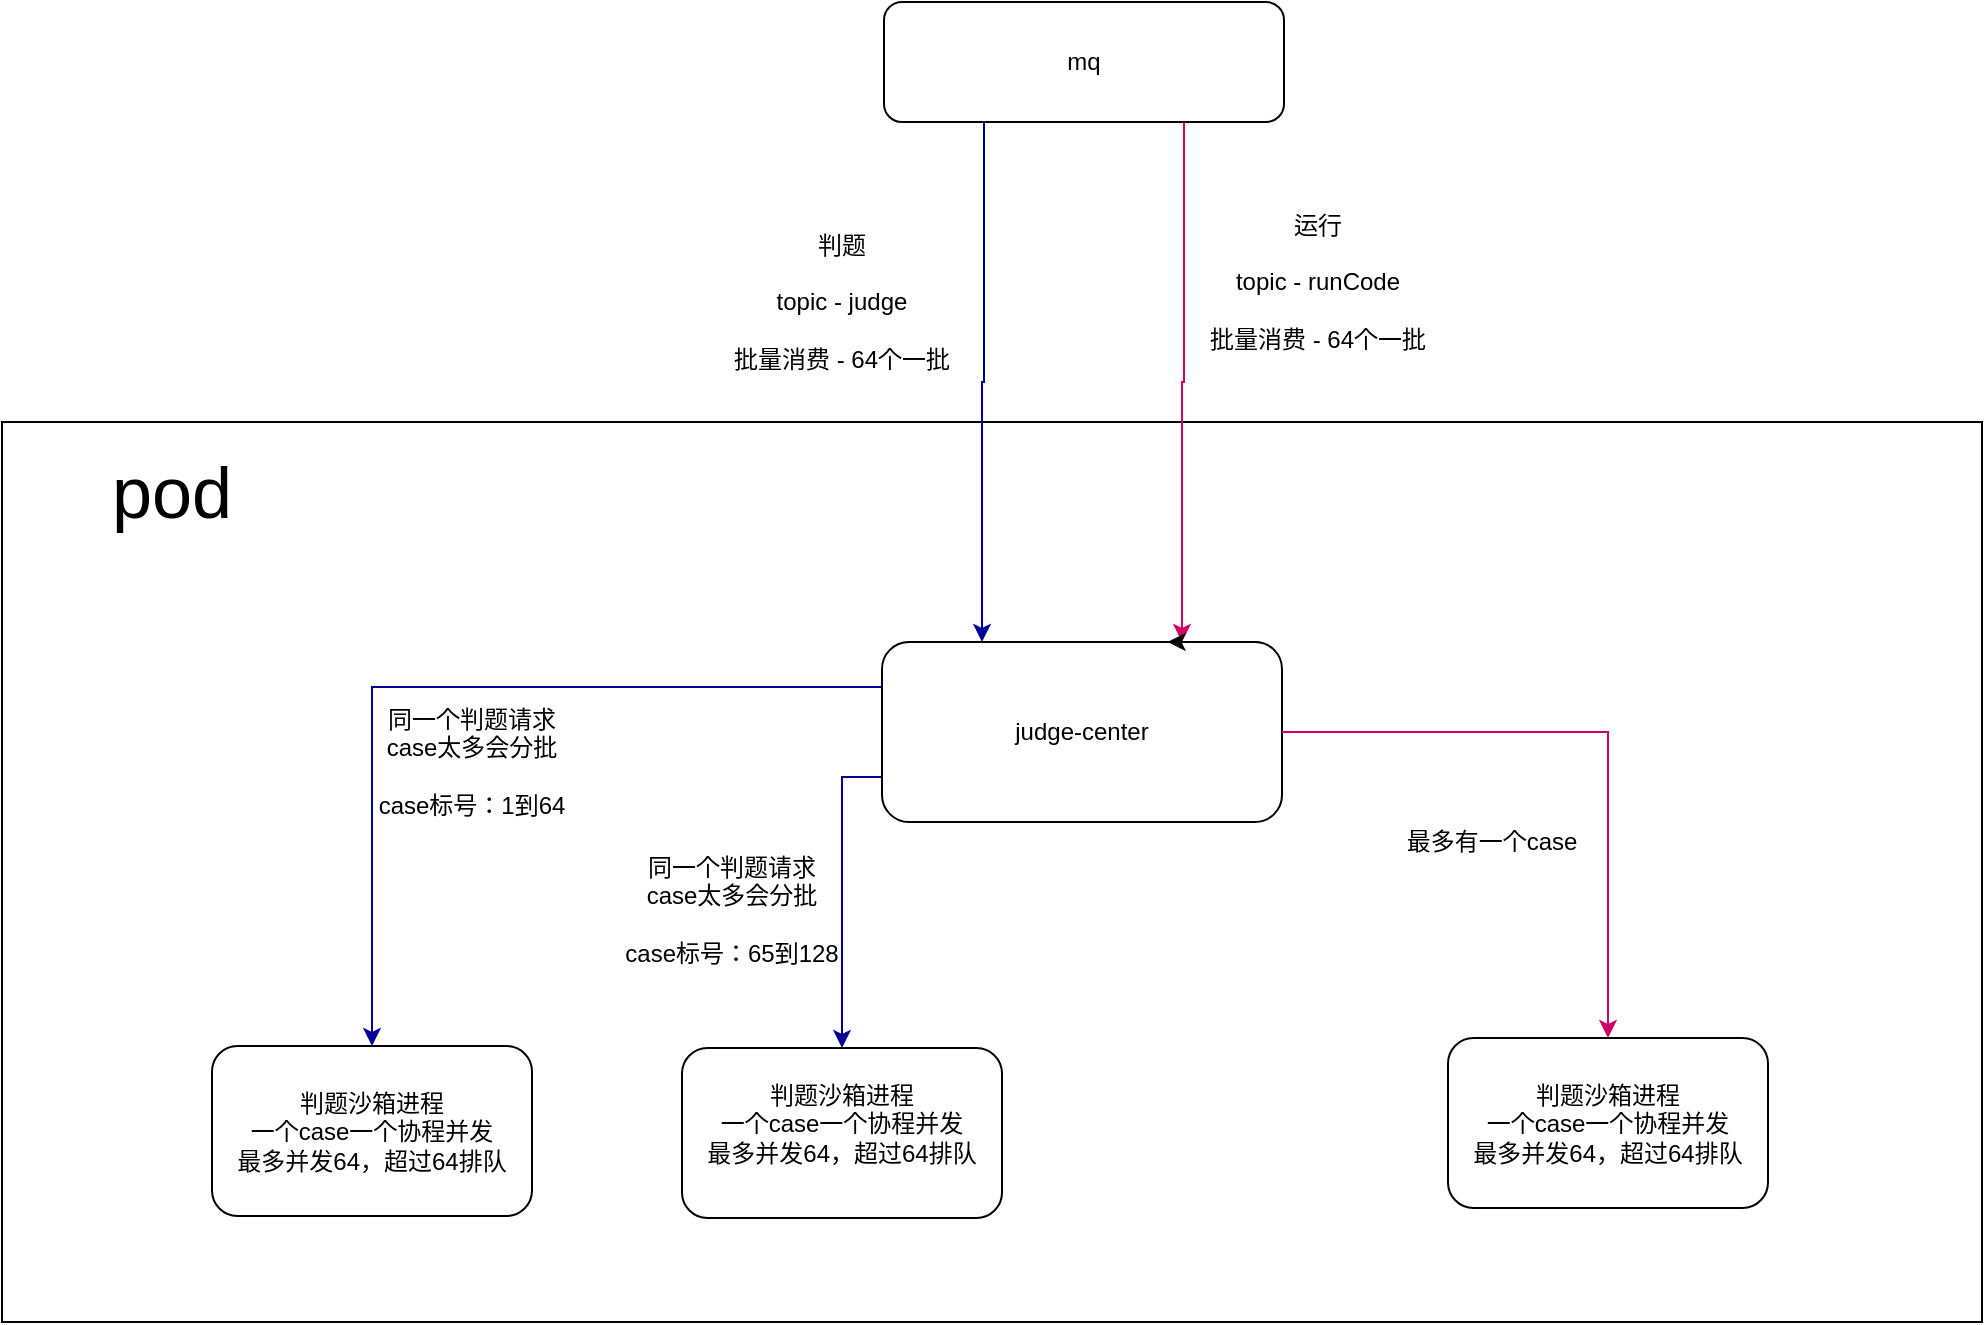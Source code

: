 <mxfile version="24.6.1" type="github">
  <diagram name="第 1 页" id="rGw42DEsiBUozZV5euj-">
    <mxGraphModel dx="2420" dy="840" grid="1" gridSize="10" guides="1" tooltips="1" connect="1" arrows="1" fold="1" page="1" pageScale="1" pageWidth="827" pageHeight="1169" math="0" shadow="0">
      <root>
        <mxCell id="0" />
        <mxCell id="1" parent="0" />
        <mxCell id="0yUii9oryXIb9BvwYovy-36" value="" style="rounded=0;whiteSpace=wrap;html=1;" vertex="1" parent="1">
          <mxGeometry x="-370" y="260" width="990" height="450" as="geometry" />
        </mxCell>
        <mxCell id="0yUii9oryXIb9BvwYovy-6" style="edgeStyle=orthogonalEdgeStyle;rounded=0;orthogonalLoop=1;jettySize=auto;html=1;exitX=0.25;exitY=1;exitDx=0;exitDy=0;entryX=0.25;entryY=0;entryDx=0;entryDy=0;strokeColor=#000099;" edge="1" parent="1" source="0yUii9oryXIb9BvwYovy-3" target="0yUii9oryXIb9BvwYovy-4">
          <mxGeometry relative="1" as="geometry" />
        </mxCell>
        <mxCell id="0yUii9oryXIb9BvwYovy-3" value="mq" style="rounded=1;whiteSpace=wrap;html=1;" vertex="1" parent="1">
          <mxGeometry x="71" y="50" width="200" height="60" as="geometry" />
        </mxCell>
        <mxCell id="0yUii9oryXIb9BvwYovy-10" style="edgeStyle=orthogonalEdgeStyle;rounded=0;orthogonalLoop=1;jettySize=auto;html=1;exitX=0;exitY=0.25;exitDx=0;exitDy=0;entryX=0.5;entryY=0;entryDx=0;entryDy=0;strokeColor=#000099;" edge="1" parent="1" source="0yUii9oryXIb9BvwYovy-4" target="0yUii9oryXIb9BvwYovy-9">
          <mxGeometry relative="1" as="geometry">
            <mxPoint x="120" y="457" as="sourcePoint" />
          </mxGeometry>
        </mxCell>
        <mxCell id="0yUii9oryXIb9BvwYovy-14" style="edgeStyle=orthogonalEdgeStyle;rounded=0;orthogonalLoop=1;jettySize=auto;html=1;exitX=0;exitY=0.75;exitDx=0;exitDy=0;entryX=0.5;entryY=0;entryDx=0;entryDy=0;strokeColor=#000099;" edge="1" parent="1" source="0yUii9oryXIb9BvwYovy-4" target="0yUii9oryXIb9BvwYovy-13">
          <mxGeometry relative="1" as="geometry" />
        </mxCell>
        <mxCell id="0yUii9oryXIb9BvwYovy-4" value="judge-center" style="rounded=1;whiteSpace=wrap;html=1;" vertex="1" parent="1">
          <mxGeometry x="70" y="370" width="200" height="90" as="geometry" />
        </mxCell>
        <mxCell id="0yUii9oryXIb9BvwYovy-7" value="&lt;div&gt;判题&lt;/div&gt;&lt;div&gt;&lt;br&gt;&lt;/div&gt;&lt;div&gt;topic - judge&lt;/div&gt;&lt;div&gt;&lt;br&gt;&lt;/div&gt;批量消费 - 64个一批" style="text;html=1;align=center;verticalAlign=middle;whiteSpace=wrap;rounded=0;" vertex="1" parent="1">
          <mxGeometry x="-15" y="180" width="130" height="40" as="geometry" />
        </mxCell>
        <mxCell id="0yUii9oryXIb9BvwYovy-9" value="" style="rounded=1;whiteSpace=wrap;html=1;" vertex="1" parent="1">
          <mxGeometry x="-265" y="572" width="160" height="85" as="geometry" />
        </mxCell>
        <mxCell id="0yUii9oryXIb9BvwYovy-13" value="" style="rounded=1;whiteSpace=wrap;html=1;" vertex="1" parent="1">
          <mxGeometry x="-30" y="573" width="160" height="85" as="geometry" />
        </mxCell>
        <mxCell id="0yUii9oryXIb9BvwYovy-15" value="&lt;div&gt;同一个判题请求&lt;/div&gt;&lt;div&gt;&lt;span style=&quot;background-color: initial;&quot;&gt;case太多会分批&lt;/span&gt;&lt;/div&gt;&lt;div&gt;&lt;br&gt;&lt;/div&gt;case标号：1到64" style="text;html=1;align=center;verticalAlign=middle;whiteSpace=wrap;rounded=0;" vertex="1" parent="1">
          <mxGeometry x="-210" y="400" width="150" height="60" as="geometry" />
        </mxCell>
        <mxCell id="0yUii9oryXIb9BvwYovy-18" value="判题沙箱进程&lt;div&gt;一个case一个协程并发&lt;div&gt;最多并发64，&lt;span style=&quot;background-color: initial;&quot;&gt;超过64排队&lt;/span&gt;&lt;/div&gt;&lt;/div&gt;" style="text;html=1;align=center;verticalAlign=middle;whiteSpace=wrap;rounded=0;" vertex="1" parent="1">
          <mxGeometry x="-255" y="587" width="140" height="55" as="geometry" />
        </mxCell>
        <mxCell id="0yUii9oryXIb9BvwYovy-19" value="判题沙箱进程&lt;div&gt;一个case一个协程并发&lt;div&gt;最多并发64，&lt;span style=&quot;background-color: initial;&quot;&gt;超过64排队&lt;/span&gt;&lt;/div&gt;&lt;/div&gt;" style="text;html=1;align=center;verticalAlign=middle;whiteSpace=wrap;rounded=0;" vertex="1" parent="1">
          <mxGeometry x="-20" y="583" width="140" height="55" as="geometry" />
        </mxCell>
        <mxCell id="0yUii9oryXIb9BvwYovy-20" style="edgeStyle=orthogonalEdgeStyle;rounded=0;orthogonalLoop=1;jettySize=auto;html=1;exitX=0.75;exitY=1;exitDx=0;exitDy=0;entryX=0.75;entryY=0;entryDx=0;entryDy=0;strokeColor=#CC0066;" edge="1" parent="1" target="0yUii9oryXIb9BvwYovy-4" source="0yUii9oryXIb9BvwYovy-3">
          <mxGeometry relative="1" as="geometry">
            <mxPoint x="960" y="290" as="sourcePoint" />
            <mxPoint x="720" y="371" as="targetPoint" />
          </mxGeometry>
        </mxCell>
        <mxCell id="0yUii9oryXIb9BvwYovy-21" style="edgeStyle=orthogonalEdgeStyle;rounded=0;orthogonalLoop=1;jettySize=auto;html=1;exitX=1;exitY=0.5;exitDx=0;exitDy=0;entryX=0.5;entryY=0;entryDx=0;entryDy=0;strokeColor=#CC0066;" edge="1" parent="1" source="0yUii9oryXIb9BvwYovy-4" target="0yUii9oryXIb9BvwYovy-25">
          <mxGeometry relative="1" as="geometry">
            <mxPoint x="720" y="461" as="sourcePoint" />
          </mxGeometry>
        </mxCell>
        <mxCell id="0yUii9oryXIb9BvwYovy-24" value="&lt;div&gt;运行&lt;/div&gt;&lt;div&gt;&lt;br&gt;&lt;/div&gt;&lt;div&gt;topic - runCode&lt;/div&gt;&lt;div&gt;&lt;br&gt;&lt;/div&gt;批量消费 - 64个一批" style="text;html=1;align=center;verticalAlign=middle;whiteSpace=wrap;rounded=0;" vertex="1" parent="1">
          <mxGeometry x="223" y="170" width="130" height="40" as="geometry" />
        </mxCell>
        <mxCell id="0yUii9oryXIb9BvwYovy-25" value="" style="rounded=1;whiteSpace=wrap;html=1;" vertex="1" parent="1">
          <mxGeometry x="353" y="568" width="160" height="85" as="geometry" />
        </mxCell>
        <mxCell id="0yUii9oryXIb9BvwYovy-27" value="最多有一个case&lt;div&gt;&lt;/div&gt;" style="text;html=1;align=center;verticalAlign=middle;whiteSpace=wrap;rounded=0;" vertex="1" parent="1">
          <mxGeometry x="300" y="450" width="150" height="40" as="geometry" />
        </mxCell>
        <mxCell id="0yUii9oryXIb9BvwYovy-29" value="判题沙箱进程&lt;div&gt;一个case一个协程并发&lt;div&gt;最多并发64，&lt;span style=&quot;background-color: initial;&quot;&gt;超过64排队&lt;/span&gt;&lt;/div&gt;&lt;/div&gt;" style="text;html=1;align=center;verticalAlign=middle;whiteSpace=wrap;rounded=0;" vertex="1" parent="1">
          <mxGeometry x="363" y="583" width="140" height="55" as="geometry" />
        </mxCell>
        <mxCell id="0yUii9oryXIb9BvwYovy-31" value="&lt;div&gt;同一个判题请求&lt;/div&gt;&lt;div&gt;&lt;span style=&quot;background-color: initial;&quot;&gt;case太多会分批&lt;/span&gt;&lt;/div&gt;&lt;div&gt;&lt;br&gt;&lt;/div&gt;case标号：65到128" style="text;html=1;align=center;verticalAlign=middle;whiteSpace=wrap;rounded=0;" vertex="1" parent="1">
          <mxGeometry x="-80" y="484" width="150" height="40" as="geometry" />
        </mxCell>
        <mxCell id="0yUii9oryXIb9BvwYovy-37" value="&lt;font style=&quot;font-size: 36px;&quot;&gt;pod&lt;/font&gt;" style="text;html=1;align=center;verticalAlign=middle;whiteSpace=wrap;rounded=0;fontFamily=Helvetica;fontSize=12;fontColor=default;" vertex="1" parent="1">
          <mxGeometry x="-315" y="280" width="60" height="30" as="geometry" />
        </mxCell>
        <mxCell id="0yUii9oryXIb9BvwYovy-38" style="edgeStyle=orthogonalEdgeStyle;rounded=0;orthogonalLoop=1;jettySize=auto;html=1;exitX=0.75;exitY=0;exitDx=0;exitDy=0;entryX=0.714;entryY=0.006;entryDx=0;entryDy=0;entryPerimeter=0;fontFamily=Helvetica;fontSize=12;fontColor=default;" edge="1" parent="1" source="0yUii9oryXIb9BvwYovy-4" target="0yUii9oryXIb9BvwYovy-4">
          <mxGeometry relative="1" as="geometry" />
        </mxCell>
      </root>
    </mxGraphModel>
  </diagram>
</mxfile>
